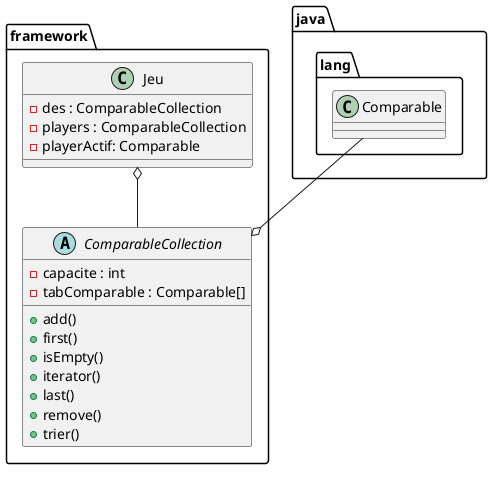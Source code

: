 @startuml

namespace framework {
      abstract class framework.ComparableCollection {
          - capacite : int
          - tabComparable : Comparable[]
          + add()
          + first()
          + isEmpty()
          + iterator()
          + last()
          + remove()
          + trier()
      }
    }

    namespace framework {
          class framework.Jeu {
              - des : ComparableCollection
              - players : ComparableCollection
              -playerActif: Comparable
          }
        }

framework.Jeu o-- framework.ComparableCollection
java.lang.Comparable --o framework.ComparableCollection

right footer

end footer

@enduml

